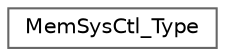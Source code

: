 digraph "Graphical Class Hierarchy"
{
 // LATEX_PDF_SIZE
  bgcolor="transparent";
  edge [fontname=Helvetica,fontsize=10,labelfontname=Helvetica,labelfontsize=10];
  node [fontname=Helvetica,fontsize=10,shape=box,height=0.2,width=0.4];
  rankdir="LR";
  Node0 [id="Node000000",label="MemSysCtl_Type",height=0.2,width=0.4,color="grey40", fillcolor="white", style="filled",URL="$struct_mem_sys_ctl___type.html",tooltip="Structure type to access the Memory System Control Registers (MEMSYSCTL)."];
}

